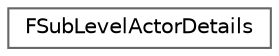 digraph "Graphical Class Hierarchy"
{
 // INTERACTIVE_SVG=YES
 // LATEX_PDF_SIZE
  bgcolor="transparent";
  edge [fontname=Helvetica,fontsize=10,labelfontname=Helvetica,labelfontsize=10];
  node [fontname=Helvetica,fontsize=10,shape=box,height=0.2,width=0.4];
  rankdir="LR";
  Node0 [id="Node000000",label="FSubLevelActorDetails",height=0.2,width=0.4,color="grey40", fillcolor="white", style="filled",URL="$db/de1/structFSubLevelActorDetails.html",tooltip="SubLevel Actor breakdown information."];
}
